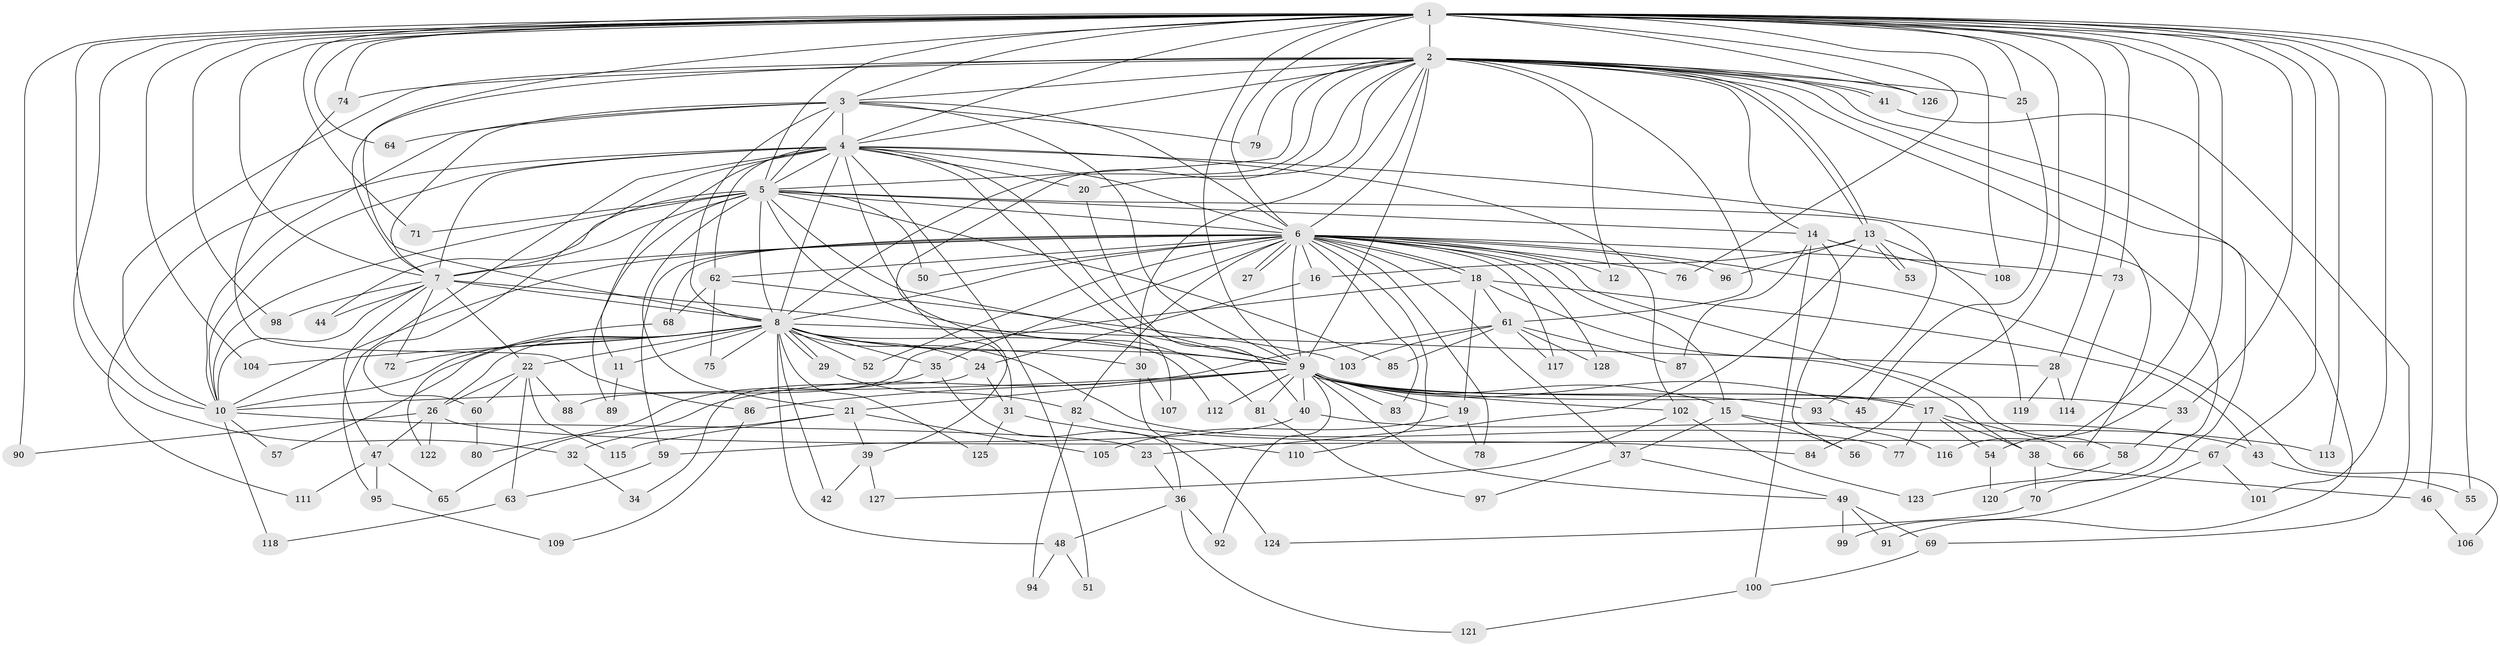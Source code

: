 // coarse degree distribution, {26: 0.015625, 19: 0.015625, 9: 0.015625, 2: 0.609375, 1: 0.078125, 3: 0.109375, 7: 0.03125, 4: 0.03125, 29: 0.015625, 5: 0.03125, 13: 0.03125, 11: 0.015625}
// Generated by graph-tools (version 1.1) at 2025/48/03/04/25 21:48:22]
// undirected, 128 vertices, 281 edges
graph export_dot {
graph [start="1"]
  node [color=gray90,style=filled];
  1;
  2;
  3;
  4;
  5;
  6;
  7;
  8;
  9;
  10;
  11;
  12;
  13;
  14;
  15;
  16;
  17;
  18;
  19;
  20;
  21;
  22;
  23;
  24;
  25;
  26;
  27;
  28;
  29;
  30;
  31;
  32;
  33;
  34;
  35;
  36;
  37;
  38;
  39;
  40;
  41;
  42;
  43;
  44;
  45;
  46;
  47;
  48;
  49;
  50;
  51;
  52;
  53;
  54;
  55;
  56;
  57;
  58;
  59;
  60;
  61;
  62;
  63;
  64;
  65;
  66;
  67;
  68;
  69;
  70;
  71;
  72;
  73;
  74;
  75;
  76;
  77;
  78;
  79;
  80;
  81;
  82;
  83;
  84;
  85;
  86;
  87;
  88;
  89;
  90;
  91;
  92;
  93;
  94;
  95;
  96;
  97;
  98;
  99;
  100;
  101;
  102;
  103;
  104;
  105;
  106;
  107;
  108;
  109;
  110;
  111;
  112;
  113;
  114;
  115;
  116;
  117;
  118;
  119;
  120;
  121;
  122;
  123;
  124;
  125;
  126;
  127;
  128;
  1 -- 2;
  1 -- 3;
  1 -- 4;
  1 -- 5;
  1 -- 6;
  1 -- 7;
  1 -- 8;
  1 -- 9;
  1 -- 10;
  1 -- 25;
  1 -- 28;
  1 -- 32;
  1 -- 33;
  1 -- 46;
  1 -- 54;
  1 -- 55;
  1 -- 64;
  1 -- 67;
  1 -- 71;
  1 -- 73;
  1 -- 74;
  1 -- 76;
  1 -- 84;
  1 -- 90;
  1 -- 98;
  1 -- 101;
  1 -- 104;
  1 -- 108;
  1 -- 113;
  1 -- 116;
  1 -- 126;
  2 -- 3;
  2 -- 4;
  2 -- 5;
  2 -- 6;
  2 -- 7;
  2 -- 8;
  2 -- 9;
  2 -- 10;
  2 -- 12;
  2 -- 13;
  2 -- 13;
  2 -- 14;
  2 -- 20;
  2 -- 25;
  2 -- 30;
  2 -- 39;
  2 -- 41;
  2 -- 41;
  2 -- 61;
  2 -- 66;
  2 -- 70;
  2 -- 74;
  2 -- 79;
  2 -- 91;
  2 -- 126;
  3 -- 4;
  3 -- 5;
  3 -- 6;
  3 -- 7;
  3 -- 8;
  3 -- 9;
  3 -- 10;
  3 -- 64;
  3 -- 79;
  4 -- 5;
  4 -- 6;
  4 -- 7;
  4 -- 8;
  4 -- 9;
  4 -- 10;
  4 -- 11;
  4 -- 20;
  4 -- 31;
  4 -- 51;
  4 -- 60;
  4 -- 62;
  4 -- 95;
  4 -- 102;
  4 -- 107;
  4 -- 111;
  4 -- 120;
  5 -- 6;
  5 -- 7;
  5 -- 8;
  5 -- 9;
  5 -- 10;
  5 -- 14;
  5 -- 21;
  5 -- 44;
  5 -- 50;
  5 -- 71;
  5 -- 81;
  5 -- 85;
  5 -- 89;
  5 -- 93;
  6 -- 7;
  6 -- 8;
  6 -- 9;
  6 -- 10;
  6 -- 12;
  6 -- 15;
  6 -- 16;
  6 -- 18;
  6 -- 18;
  6 -- 27;
  6 -- 27;
  6 -- 35;
  6 -- 37;
  6 -- 50;
  6 -- 52;
  6 -- 58;
  6 -- 59;
  6 -- 62;
  6 -- 68;
  6 -- 73;
  6 -- 76;
  6 -- 78;
  6 -- 82;
  6 -- 83;
  6 -- 96;
  6 -- 106;
  6 -- 110;
  6 -- 117;
  6 -- 128;
  7 -- 8;
  7 -- 9;
  7 -- 10;
  7 -- 22;
  7 -- 44;
  7 -- 47;
  7 -- 72;
  7 -- 98;
  8 -- 9;
  8 -- 10;
  8 -- 11;
  8 -- 22;
  8 -- 24;
  8 -- 26;
  8 -- 28;
  8 -- 29;
  8 -- 29;
  8 -- 30;
  8 -- 35;
  8 -- 42;
  8 -- 48;
  8 -- 52;
  8 -- 57;
  8 -- 72;
  8 -- 75;
  8 -- 77;
  8 -- 104;
  8 -- 112;
  8 -- 125;
  9 -- 10;
  9 -- 15;
  9 -- 17;
  9 -- 17;
  9 -- 19;
  9 -- 21;
  9 -- 33;
  9 -- 40;
  9 -- 45;
  9 -- 49;
  9 -- 81;
  9 -- 83;
  9 -- 86;
  9 -- 92;
  9 -- 93;
  9 -- 102;
  9 -- 112;
  10 -- 23;
  10 -- 57;
  10 -- 118;
  11 -- 89;
  13 -- 16;
  13 -- 23;
  13 -- 53;
  13 -- 53;
  13 -- 96;
  13 -- 119;
  14 -- 56;
  14 -- 87;
  14 -- 100;
  14 -- 108;
  15 -- 37;
  15 -- 56;
  15 -- 113;
  16 -- 24;
  17 -- 38;
  17 -- 54;
  17 -- 66;
  17 -- 77;
  18 -- 19;
  18 -- 38;
  18 -- 43;
  18 -- 61;
  18 -- 88;
  19 -- 78;
  19 -- 105;
  20 -- 40;
  21 -- 32;
  21 -- 39;
  21 -- 105;
  21 -- 115;
  22 -- 26;
  22 -- 60;
  22 -- 63;
  22 -- 88;
  22 -- 115;
  23 -- 36;
  24 -- 31;
  24 -- 34;
  25 -- 45;
  26 -- 47;
  26 -- 67;
  26 -- 90;
  26 -- 122;
  28 -- 114;
  28 -- 119;
  29 -- 82;
  30 -- 36;
  30 -- 107;
  31 -- 110;
  31 -- 125;
  32 -- 34;
  33 -- 58;
  35 -- 80;
  35 -- 124;
  36 -- 48;
  36 -- 92;
  36 -- 121;
  37 -- 49;
  37 -- 97;
  38 -- 46;
  38 -- 70;
  39 -- 42;
  39 -- 127;
  40 -- 43;
  40 -- 59;
  41 -- 69;
  43 -- 55;
  46 -- 106;
  47 -- 65;
  47 -- 95;
  47 -- 111;
  48 -- 51;
  48 -- 94;
  49 -- 69;
  49 -- 91;
  49 -- 99;
  54 -- 120;
  58 -- 123;
  59 -- 63;
  60 -- 80;
  61 -- 65;
  61 -- 85;
  61 -- 87;
  61 -- 103;
  61 -- 117;
  61 -- 128;
  62 -- 68;
  62 -- 75;
  62 -- 103;
  63 -- 118;
  67 -- 99;
  67 -- 101;
  68 -- 122;
  69 -- 100;
  70 -- 124;
  73 -- 114;
  74 -- 86;
  81 -- 97;
  82 -- 84;
  82 -- 94;
  86 -- 109;
  93 -- 116;
  95 -- 109;
  100 -- 121;
  102 -- 123;
  102 -- 127;
}
